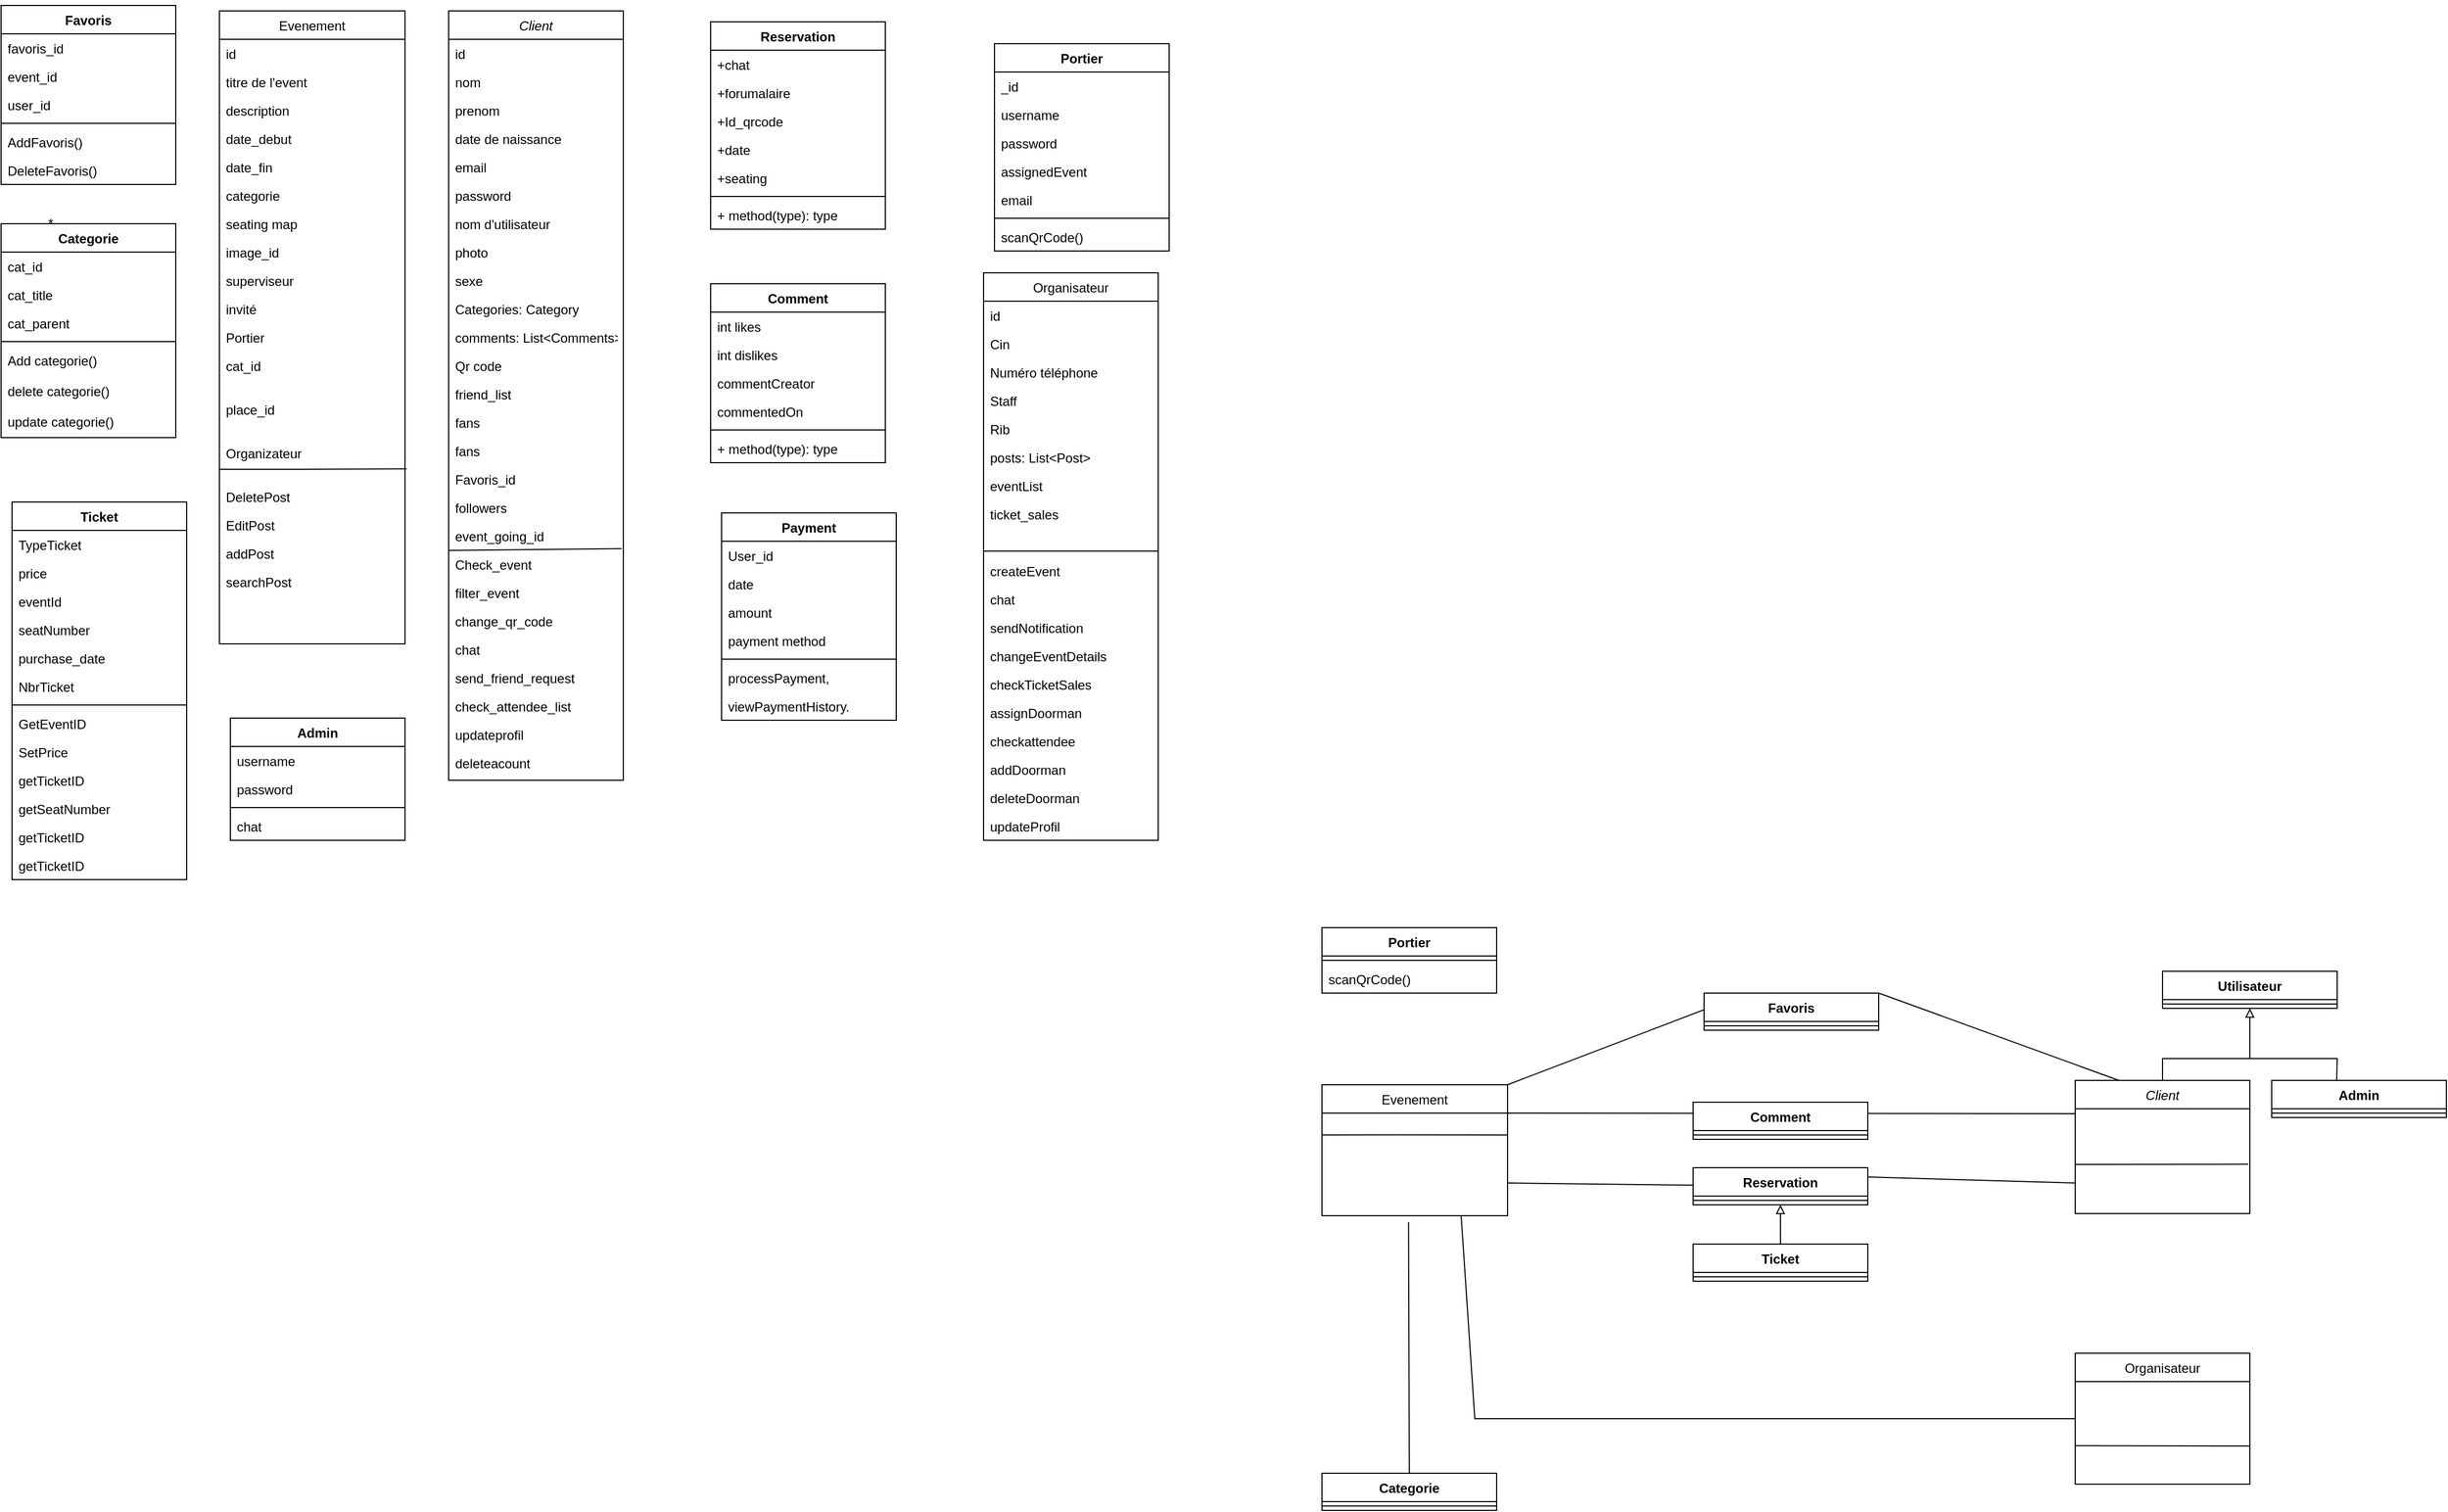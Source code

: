 <mxfile version="20.8.16" type="github">
  <diagram id="C5RBs43oDa-KdzZeNtuy" name="Page-1">
    <mxGraphModel dx="1318" dy="80" grid="1" gridSize="10" guides="1" tooltips="1" connect="1" arrows="1" fold="1" page="1" pageScale="1" pageWidth="1169" pageHeight="827" math="0" shadow="0">
      <root>
        <mxCell id="WIyWlLk6GJQsqaUBKTNV-0" />
        <mxCell id="WIyWlLk6GJQsqaUBKTNV-1" parent="WIyWlLk6GJQsqaUBKTNV-0" />
        <mxCell id="lZmtQ1H5wP_6aCsop2Vp-0" value="*" style="text;html=1;align=center;verticalAlign=middle;resizable=0;points=[];autosize=1;strokeColor=none;fillColor=none;" vertex="1" parent="WIyWlLk6GJQsqaUBKTNV-1">
          <mxGeometry x="-1130" y="10" width="30" height="30" as="geometry" />
        </mxCell>
        <mxCell id="lZmtQ1H5wP_6aCsop2Vp-1" value="Favoris" style="swimlane;fontStyle=1;align=center;verticalAlign=top;childLayout=stackLayout;horizontal=1;startSize=26;horizontalStack=0;resizeParent=1;resizeParentMax=0;resizeLast=0;collapsible=1;marginBottom=0;" vertex="1" parent="WIyWlLk6GJQsqaUBKTNV-1">
          <mxGeometry x="-1140" y="15" width="160" height="164" as="geometry" />
        </mxCell>
        <mxCell id="lZmtQ1H5wP_6aCsop2Vp-2" value="favoris_id" style="text;strokeColor=none;fillColor=none;align=left;verticalAlign=top;spacingLeft=4;spacingRight=4;overflow=hidden;rotatable=0;points=[[0,0.5],[1,0.5]];portConstraint=eastwest;" vertex="1" parent="lZmtQ1H5wP_6aCsop2Vp-1">
          <mxGeometry y="26" width="160" height="26" as="geometry" />
        </mxCell>
        <mxCell id="lZmtQ1H5wP_6aCsop2Vp-3" value="event_id" style="text;strokeColor=none;fillColor=none;align=left;verticalAlign=top;spacingLeft=4;spacingRight=4;overflow=hidden;rotatable=0;points=[[0,0.5],[1,0.5]];portConstraint=eastwest;" vertex="1" parent="lZmtQ1H5wP_6aCsop2Vp-1">
          <mxGeometry y="52" width="160" height="26" as="geometry" />
        </mxCell>
        <mxCell id="lZmtQ1H5wP_6aCsop2Vp-4" value="user_id" style="text;strokeColor=none;fillColor=none;align=left;verticalAlign=top;spacingLeft=4;spacingRight=4;overflow=hidden;rotatable=0;points=[[0,0.5],[1,0.5]];portConstraint=eastwest;" vertex="1" parent="lZmtQ1H5wP_6aCsop2Vp-1">
          <mxGeometry y="78" width="160" height="26" as="geometry" />
        </mxCell>
        <mxCell id="lZmtQ1H5wP_6aCsop2Vp-5" value="" style="line;strokeWidth=1;fillColor=none;align=left;verticalAlign=middle;spacingTop=-1;spacingLeft=3;spacingRight=3;rotatable=0;labelPosition=right;points=[];portConstraint=eastwest;strokeColor=inherit;" vertex="1" parent="lZmtQ1H5wP_6aCsop2Vp-1">
          <mxGeometry y="104" width="160" height="8" as="geometry" />
        </mxCell>
        <mxCell id="lZmtQ1H5wP_6aCsop2Vp-6" value="AddFavoris()" style="text;strokeColor=none;fillColor=none;align=left;verticalAlign=top;spacingLeft=4;spacingRight=4;overflow=hidden;rotatable=0;points=[[0,0.5],[1,0.5]];portConstraint=eastwest;" vertex="1" parent="lZmtQ1H5wP_6aCsop2Vp-1">
          <mxGeometry y="112" width="160" height="26" as="geometry" />
        </mxCell>
        <mxCell id="lZmtQ1H5wP_6aCsop2Vp-7" value="DeleteFavoris()" style="text;strokeColor=none;fillColor=none;align=left;verticalAlign=top;spacingLeft=4;spacingRight=4;overflow=hidden;rotatable=0;points=[[0,0.5],[1,0.5]];portConstraint=eastwest;" vertex="1" parent="lZmtQ1H5wP_6aCsop2Vp-1">
          <mxGeometry y="138" width="160" height="26" as="geometry" />
        </mxCell>
        <mxCell id="lZmtQ1H5wP_6aCsop2Vp-8" value="*" style="text;html=1;align=center;verticalAlign=middle;resizable=0;points=[];autosize=1;strokeColor=none;fillColor=none;" vertex="1" parent="WIyWlLk6GJQsqaUBKTNV-1">
          <mxGeometry x="-1110" y="200" width="30" height="30" as="geometry" />
        </mxCell>
        <mxCell id="lZmtQ1H5wP_6aCsop2Vp-9" value="Categorie" style="swimlane;fontStyle=1;align=center;verticalAlign=top;childLayout=stackLayout;horizontal=1;startSize=26;horizontalStack=0;resizeParent=1;resizeParentMax=0;resizeLast=0;collapsible=1;marginBottom=0;" vertex="1" parent="WIyWlLk6GJQsqaUBKTNV-1">
          <mxGeometry x="-1140" y="215" width="160" height="196" as="geometry" />
        </mxCell>
        <mxCell id="lZmtQ1H5wP_6aCsop2Vp-10" value="cat_id" style="text;strokeColor=none;fillColor=none;align=left;verticalAlign=top;spacingLeft=4;spacingRight=4;overflow=hidden;rotatable=0;points=[[0,0.5],[1,0.5]];portConstraint=eastwest;" vertex="1" parent="lZmtQ1H5wP_6aCsop2Vp-9">
          <mxGeometry y="26" width="160" height="26" as="geometry" />
        </mxCell>
        <mxCell id="lZmtQ1H5wP_6aCsop2Vp-11" value="cat_title" style="text;strokeColor=none;fillColor=none;align=left;verticalAlign=top;spacingLeft=4;spacingRight=4;overflow=hidden;rotatable=0;points=[[0,0.5],[1,0.5]];portConstraint=eastwest;" vertex="1" parent="lZmtQ1H5wP_6aCsop2Vp-9">
          <mxGeometry y="52" width="160" height="26" as="geometry" />
        </mxCell>
        <mxCell id="lZmtQ1H5wP_6aCsop2Vp-12" value="cat_parent&#xa;" style="text;strokeColor=none;fillColor=none;align=left;verticalAlign=top;spacingLeft=4;spacingRight=4;overflow=hidden;rotatable=0;points=[[0,0.5],[1,0.5]];portConstraint=eastwest;" vertex="1" parent="lZmtQ1H5wP_6aCsop2Vp-9">
          <mxGeometry y="78" width="160" height="26" as="geometry" />
        </mxCell>
        <mxCell id="lZmtQ1H5wP_6aCsop2Vp-13" value="" style="line;strokeWidth=1;fillColor=none;align=left;verticalAlign=middle;spacingTop=-1;spacingLeft=3;spacingRight=3;rotatable=0;labelPosition=right;points=[];portConstraint=eastwest;strokeColor=inherit;" vertex="1" parent="lZmtQ1H5wP_6aCsop2Vp-9">
          <mxGeometry y="104" width="160" height="8" as="geometry" />
        </mxCell>
        <mxCell id="lZmtQ1H5wP_6aCsop2Vp-14" value="Add categorie()" style="text;strokeColor=none;fillColor=none;align=left;verticalAlign=top;spacingLeft=4;spacingRight=4;overflow=hidden;rotatable=0;points=[[0,0.5],[1,0.5]];portConstraint=eastwest;" vertex="1" parent="lZmtQ1H5wP_6aCsop2Vp-9">
          <mxGeometry y="112" width="160" height="28" as="geometry" />
        </mxCell>
        <mxCell id="lZmtQ1H5wP_6aCsop2Vp-15" value="delete categorie()" style="text;strokeColor=none;fillColor=none;align=left;verticalAlign=top;spacingLeft=4;spacingRight=4;overflow=hidden;rotatable=0;points=[[0,0.5],[1,0.5]];portConstraint=eastwest;" vertex="1" parent="lZmtQ1H5wP_6aCsop2Vp-9">
          <mxGeometry y="140" width="160" height="28" as="geometry" />
        </mxCell>
        <mxCell id="lZmtQ1H5wP_6aCsop2Vp-16" value="update categorie()" style="text;strokeColor=none;fillColor=none;align=left;verticalAlign=top;spacingLeft=4;spacingRight=4;overflow=hidden;rotatable=0;points=[[0,0.5],[1,0.5]];portConstraint=eastwest;" vertex="1" parent="lZmtQ1H5wP_6aCsop2Vp-9">
          <mxGeometry y="168" width="160" height="28" as="geometry" />
        </mxCell>
        <mxCell id="lZmtQ1H5wP_6aCsop2Vp-17" value="Evenement" style="swimlane;fontStyle=0;align=center;verticalAlign=top;childLayout=stackLayout;horizontal=1;startSize=26;horizontalStack=0;resizeParent=1;resizeLast=0;collapsible=1;marginBottom=0;rounded=0;shadow=0;strokeWidth=1;" vertex="1" parent="WIyWlLk6GJQsqaUBKTNV-1">
          <mxGeometry x="-940" y="20" width="170" height="580" as="geometry">
            <mxRectangle x="550" y="140" width="160" height="26" as="alternateBounds" />
          </mxGeometry>
        </mxCell>
        <mxCell id="lZmtQ1H5wP_6aCsop2Vp-18" value="id" style="text;align=left;verticalAlign=top;spacingLeft=4;spacingRight=4;overflow=hidden;rotatable=0;points=[[0,0.5],[1,0.5]];portConstraint=eastwest;" vertex="1" parent="lZmtQ1H5wP_6aCsop2Vp-17">
          <mxGeometry y="26" width="170" height="26" as="geometry" />
        </mxCell>
        <mxCell id="lZmtQ1H5wP_6aCsop2Vp-19" value="titre de l&#39;event" style="text;align=left;verticalAlign=top;spacingLeft=4;spacingRight=4;overflow=hidden;rotatable=0;points=[[0,0.5],[1,0.5]];portConstraint=eastwest;rounded=0;shadow=0;html=0;" vertex="1" parent="lZmtQ1H5wP_6aCsop2Vp-17">
          <mxGeometry y="52" width="170" height="26" as="geometry" />
        </mxCell>
        <mxCell id="lZmtQ1H5wP_6aCsop2Vp-20" value="description" style="text;align=left;verticalAlign=top;spacingLeft=4;spacingRight=4;overflow=hidden;rotatable=0;points=[[0,0.5],[1,0.5]];portConstraint=eastwest;rounded=0;shadow=0;html=0;" vertex="1" parent="lZmtQ1H5wP_6aCsop2Vp-17">
          <mxGeometry y="78" width="170" height="26" as="geometry" />
        </mxCell>
        <mxCell id="lZmtQ1H5wP_6aCsop2Vp-21" value="date_debut" style="text;align=left;verticalAlign=top;spacingLeft=4;spacingRight=4;overflow=hidden;rotatable=0;points=[[0,0.5],[1,0.5]];portConstraint=eastwest;rounded=0;shadow=0;html=0;" vertex="1" parent="lZmtQ1H5wP_6aCsop2Vp-17">
          <mxGeometry y="104" width="170" height="26" as="geometry" />
        </mxCell>
        <mxCell id="lZmtQ1H5wP_6aCsop2Vp-22" value="date_fin" style="text;align=left;verticalAlign=top;spacingLeft=4;spacingRight=4;overflow=hidden;rotatable=0;points=[[0,0.5],[1,0.5]];portConstraint=eastwest;rounded=0;shadow=0;html=0;" vertex="1" parent="lZmtQ1H5wP_6aCsop2Vp-17">
          <mxGeometry y="130" width="170" height="26" as="geometry" />
        </mxCell>
        <mxCell id="lZmtQ1H5wP_6aCsop2Vp-23" value="categorie" style="text;align=left;verticalAlign=top;spacingLeft=4;spacingRight=4;overflow=hidden;rotatable=0;points=[[0,0.5],[1,0.5]];portConstraint=eastwest;" vertex="1" parent="lZmtQ1H5wP_6aCsop2Vp-17">
          <mxGeometry y="156" width="170" height="26" as="geometry" />
        </mxCell>
        <mxCell id="lZmtQ1H5wP_6aCsop2Vp-24" value="seating map" style="text;align=left;verticalAlign=top;spacingLeft=4;spacingRight=4;overflow=hidden;rotatable=0;points=[[0,0.5],[1,0.5]];portConstraint=eastwest;" vertex="1" parent="lZmtQ1H5wP_6aCsop2Vp-17">
          <mxGeometry y="182" width="170" height="26" as="geometry" />
        </mxCell>
        <mxCell id="lZmtQ1H5wP_6aCsop2Vp-25" value="image_id&#xa;" style="text;align=left;verticalAlign=top;spacingLeft=4;spacingRight=4;overflow=hidden;rotatable=0;points=[[0,0.5],[1,0.5]];portConstraint=eastwest;" vertex="1" parent="lZmtQ1H5wP_6aCsop2Vp-17">
          <mxGeometry y="208" width="170" height="26" as="geometry" />
        </mxCell>
        <mxCell id="lZmtQ1H5wP_6aCsop2Vp-26" value="superviseur" style="text;align=left;verticalAlign=top;spacingLeft=4;spacingRight=4;overflow=hidden;rotatable=0;points=[[0,0.5],[1,0.5]];portConstraint=eastwest;" vertex="1" parent="lZmtQ1H5wP_6aCsop2Vp-17">
          <mxGeometry y="234" width="170" height="26" as="geometry" />
        </mxCell>
        <mxCell id="lZmtQ1H5wP_6aCsop2Vp-27" value="invité" style="text;align=left;verticalAlign=top;spacingLeft=4;spacingRight=4;overflow=hidden;rotatable=0;points=[[0,0.5],[1,0.5]];portConstraint=eastwest;" vertex="1" parent="lZmtQ1H5wP_6aCsop2Vp-17">
          <mxGeometry y="260" width="170" height="26" as="geometry" />
        </mxCell>
        <mxCell id="lZmtQ1H5wP_6aCsop2Vp-28" value="Portier" style="text;align=left;verticalAlign=top;spacingLeft=4;spacingRight=4;overflow=hidden;rotatable=0;points=[[0,0.5],[1,0.5]];portConstraint=eastwest;" vertex="1" parent="lZmtQ1H5wP_6aCsop2Vp-17">
          <mxGeometry y="286" width="170" height="26" as="geometry" />
        </mxCell>
        <mxCell id="lZmtQ1H5wP_6aCsop2Vp-29" value="cat_id" style="text;align=left;verticalAlign=top;spacingLeft=4;spacingRight=4;overflow=hidden;rotatable=0;points=[[0,0.5],[1,0.5]];portConstraint=eastwest;" vertex="1" parent="lZmtQ1H5wP_6aCsop2Vp-17">
          <mxGeometry y="312" width="170" height="40" as="geometry" />
        </mxCell>
        <mxCell id="lZmtQ1H5wP_6aCsop2Vp-30" value="place_id" style="text;align=left;verticalAlign=top;spacingLeft=4;spacingRight=4;overflow=hidden;rotatable=0;points=[[0,0.5],[1,0.5]];portConstraint=eastwest;" vertex="1" parent="lZmtQ1H5wP_6aCsop2Vp-17">
          <mxGeometry y="352" width="170" height="40" as="geometry" />
        </mxCell>
        <mxCell id="lZmtQ1H5wP_6aCsop2Vp-31" value="Organizateur" style="text;align=left;verticalAlign=top;spacingLeft=4;spacingRight=4;overflow=hidden;rotatable=0;points=[[0,0.5],[1,0.5]];portConstraint=eastwest;" vertex="1" parent="lZmtQ1H5wP_6aCsop2Vp-17">
          <mxGeometry y="392" width="170" height="40" as="geometry" />
        </mxCell>
        <mxCell id="lZmtQ1H5wP_6aCsop2Vp-32" value="" style="endArrow=none;html=1;rounded=0;entryX=1.009;entryY=0.692;entryDx=0;entryDy=0;entryPerimeter=0;" edge="1" parent="lZmtQ1H5wP_6aCsop2Vp-17" target="lZmtQ1H5wP_6aCsop2Vp-31">
          <mxGeometry width="50" height="50" relative="1" as="geometry">
            <mxPoint y="420" as="sourcePoint" />
            <mxPoint x="160" y="420" as="targetPoint" />
            <Array as="points">
              <mxPoint x="75" y="420" />
            </Array>
          </mxGeometry>
        </mxCell>
        <mxCell id="lZmtQ1H5wP_6aCsop2Vp-33" value="DeletePost" style="text;strokeColor=none;fillColor=none;align=left;verticalAlign=top;spacingLeft=4;spacingRight=4;overflow=hidden;rotatable=0;points=[[0,0.5],[1,0.5]];portConstraint=eastwest;" vertex="1" parent="lZmtQ1H5wP_6aCsop2Vp-17">
          <mxGeometry y="432" width="170" height="26" as="geometry" />
        </mxCell>
        <mxCell id="lZmtQ1H5wP_6aCsop2Vp-34" value="EditPost" style="text;strokeColor=none;fillColor=none;align=left;verticalAlign=top;spacingLeft=4;spacingRight=4;overflow=hidden;rotatable=0;points=[[0,0.5],[1,0.5]];portConstraint=eastwest;" vertex="1" parent="lZmtQ1H5wP_6aCsop2Vp-17">
          <mxGeometry y="458" width="170" height="26" as="geometry" />
        </mxCell>
        <mxCell id="lZmtQ1H5wP_6aCsop2Vp-35" value="addPost" style="text;strokeColor=none;fillColor=none;align=left;verticalAlign=top;spacingLeft=4;spacingRight=4;overflow=hidden;rotatable=0;points=[[0,0.5],[1,0.5]];portConstraint=eastwest;" vertex="1" parent="lZmtQ1H5wP_6aCsop2Vp-17">
          <mxGeometry y="484" width="170" height="26" as="geometry" />
        </mxCell>
        <mxCell id="lZmtQ1H5wP_6aCsop2Vp-36" value="searchPost" style="text;strokeColor=none;fillColor=none;align=left;verticalAlign=top;spacingLeft=4;spacingRight=4;overflow=hidden;rotatable=0;points=[[0,0.5],[1,0.5]];portConstraint=eastwest;" vertex="1" parent="lZmtQ1H5wP_6aCsop2Vp-17">
          <mxGeometry y="510" width="170" height="26" as="geometry" />
        </mxCell>
        <mxCell id="lZmtQ1H5wP_6aCsop2Vp-57" value="Ticket" style="swimlane;fontStyle=1;align=center;verticalAlign=top;childLayout=stackLayout;horizontal=1;startSize=26;horizontalStack=0;resizeParent=1;resizeParentMax=0;resizeLast=0;collapsible=1;marginBottom=0;" vertex="1" parent="WIyWlLk6GJQsqaUBKTNV-1">
          <mxGeometry x="-1130" y="470" width="160" height="346" as="geometry" />
        </mxCell>
        <mxCell id="lZmtQ1H5wP_6aCsop2Vp-58" value="TypeTicket&#xa;" style="text;strokeColor=none;fillColor=none;align=left;verticalAlign=top;spacingLeft=4;spacingRight=4;overflow=hidden;rotatable=0;points=[[0,0.5],[1,0.5]];portConstraint=eastwest;" vertex="1" parent="lZmtQ1H5wP_6aCsop2Vp-57">
          <mxGeometry y="26" width="160" height="26" as="geometry" />
        </mxCell>
        <mxCell id="lZmtQ1H5wP_6aCsop2Vp-59" value="price" style="text;strokeColor=none;fillColor=none;align=left;verticalAlign=top;spacingLeft=4;spacingRight=4;overflow=hidden;rotatable=0;points=[[0,0.5],[1,0.5]];portConstraint=eastwest;" vertex="1" parent="lZmtQ1H5wP_6aCsop2Vp-57">
          <mxGeometry y="52" width="160" height="26" as="geometry" />
        </mxCell>
        <mxCell id="lZmtQ1H5wP_6aCsop2Vp-60" value="eventId" style="text;strokeColor=none;fillColor=none;align=left;verticalAlign=top;spacingLeft=4;spacingRight=4;overflow=hidden;rotatable=0;points=[[0,0.5],[1,0.5]];portConstraint=eastwest;" vertex="1" parent="lZmtQ1H5wP_6aCsop2Vp-57">
          <mxGeometry y="78" width="160" height="26" as="geometry" />
        </mxCell>
        <mxCell id="lZmtQ1H5wP_6aCsop2Vp-61" value="seatNumber" style="text;strokeColor=none;fillColor=none;align=left;verticalAlign=top;spacingLeft=4;spacingRight=4;overflow=hidden;rotatable=0;points=[[0,0.5],[1,0.5]];portConstraint=eastwest;" vertex="1" parent="lZmtQ1H5wP_6aCsop2Vp-57">
          <mxGeometry y="104" width="160" height="26" as="geometry" />
        </mxCell>
        <mxCell id="lZmtQ1H5wP_6aCsop2Vp-62" value="purchase_date" style="text;strokeColor=none;fillColor=none;align=left;verticalAlign=top;spacingLeft=4;spacingRight=4;overflow=hidden;rotatable=0;points=[[0,0.5],[1,0.5]];portConstraint=eastwest;" vertex="1" parent="lZmtQ1H5wP_6aCsop2Vp-57">
          <mxGeometry y="130" width="160" height="26" as="geometry" />
        </mxCell>
        <mxCell id="lZmtQ1H5wP_6aCsop2Vp-63" value="NbrTicket" style="text;strokeColor=none;fillColor=none;align=left;verticalAlign=top;spacingLeft=4;spacingRight=4;overflow=hidden;rotatable=0;points=[[0,0.5],[1,0.5]];portConstraint=eastwest;" vertex="1" parent="lZmtQ1H5wP_6aCsop2Vp-57">
          <mxGeometry y="156" width="160" height="26" as="geometry" />
        </mxCell>
        <mxCell id="lZmtQ1H5wP_6aCsop2Vp-64" value="" style="line;strokeWidth=1;fillColor=none;align=left;verticalAlign=middle;spacingTop=-1;spacingLeft=3;spacingRight=3;rotatable=0;labelPosition=right;points=[];portConstraint=eastwest;strokeColor=inherit;" vertex="1" parent="lZmtQ1H5wP_6aCsop2Vp-57">
          <mxGeometry y="182" width="160" height="8" as="geometry" />
        </mxCell>
        <mxCell id="lZmtQ1H5wP_6aCsop2Vp-65" value="GetEventID" style="text;strokeColor=none;fillColor=none;align=left;verticalAlign=top;spacingLeft=4;spacingRight=4;overflow=hidden;rotatable=0;points=[[0,0.5],[1,0.5]];portConstraint=eastwest;" vertex="1" parent="lZmtQ1H5wP_6aCsop2Vp-57">
          <mxGeometry y="190" width="160" height="26" as="geometry" />
        </mxCell>
        <mxCell id="lZmtQ1H5wP_6aCsop2Vp-66" value="SetPrice" style="text;strokeColor=none;fillColor=none;align=left;verticalAlign=top;spacingLeft=4;spacingRight=4;overflow=hidden;rotatable=0;points=[[0,0.5],[1,0.5]];portConstraint=eastwest;" vertex="1" parent="lZmtQ1H5wP_6aCsop2Vp-57">
          <mxGeometry y="216" width="160" height="26" as="geometry" />
        </mxCell>
        <mxCell id="lZmtQ1H5wP_6aCsop2Vp-67" value="getTicketID" style="text;strokeColor=none;fillColor=none;align=left;verticalAlign=top;spacingLeft=4;spacingRight=4;overflow=hidden;rotatable=0;points=[[0,0.5],[1,0.5]];portConstraint=eastwest;" vertex="1" parent="lZmtQ1H5wP_6aCsop2Vp-57">
          <mxGeometry y="242" width="160" height="26" as="geometry" />
        </mxCell>
        <mxCell id="lZmtQ1H5wP_6aCsop2Vp-68" value="getSeatNumber" style="text;strokeColor=none;fillColor=none;align=left;verticalAlign=top;spacingLeft=4;spacingRight=4;overflow=hidden;rotatable=0;points=[[0,0.5],[1,0.5]];portConstraint=eastwest;" vertex="1" parent="lZmtQ1H5wP_6aCsop2Vp-57">
          <mxGeometry y="268" width="160" height="26" as="geometry" />
        </mxCell>
        <mxCell id="lZmtQ1H5wP_6aCsop2Vp-69" value="getTicketID" style="text;strokeColor=none;fillColor=none;align=left;verticalAlign=top;spacingLeft=4;spacingRight=4;overflow=hidden;rotatable=0;points=[[0,0.5],[1,0.5]];portConstraint=eastwest;" vertex="1" parent="lZmtQ1H5wP_6aCsop2Vp-57">
          <mxGeometry y="294" width="160" height="26" as="geometry" />
        </mxCell>
        <mxCell id="lZmtQ1H5wP_6aCsop2Vp-70" value="getTicketID" style="text;strokeColor=none;fillColor=none;align=left;verticalAlign=top;spacingLeft=4;spacingRight=4;overflow=hidden;rotatable=0;points=[[0,0.5],[1,0.5]];portConstraint=eastwest;" vertex="1" parent="lZmtQ1H5wP_6aCsop2Vp-57">
          <mxGeometry y="320" width="160" height="26" as="geometry" />
        </mxCell>
        <mxCell id="lZmtQ1H5wP_6aCsop2Vp-71" value="Client" style="swimlane;fontStyle=2;align=center;verticalAlign=top;childLayout=stackLayout;horizontal=1;startSize=26;horizontalStack=0;resizeParent=1;resizeLast=0;collapsible=1;marginBottom=0;rounded=0;shadow=0;strokeWidth=1;" vertex="1" parent="WIyWlLk6GJQsqaUBKTNV-1">
          <mxGeometry x="-730" y="20" width="160" height="705" as="geometry">
            <mxRectangle x="230" y="140" width="160" height="26" as="alternateBounds" />
          </mxGeometry>
        </mxCell>
        <mxCell id="lZmtQ1H5wP_6aCsop2Vp-72" value="id" style="text;align=left;verticalAlign=top;spacingLeft=4;spacingRight=4;overflow=hidden;rotatable=0;points=[[0,0.5],[1,0.5]];portConstraint=eastwest;" vertex="1" parent="lZmtQ1H5wP_6aCsop2Vp-71">
          <mxGeometry y="26" width="160" height="26" as="geometry" />
        </mxCell>
        <mxCell id="lZmtQ1H5wP_6aCsop2Vp-73" value="nom" style="text;align=left;verticalAlign=top;spacingLeft=4;spacingRight=4;overflow=hidden;rotatable=0;points=[[0,0.5],[1,0.5]];portConstraint=eastwest;rounded=0;shadow=0;html=0;" vertex="1" parent="lZmtQ1H5wP_6aCsop2Vp-71">
          <mxGeometry y="52" width="160" height="26" as="geometry" />
        </mxCell>
        <mxCell id="lZmtQ1H5wP_6aCsop2Vp-74" value="prenom" style="text;align=left;verticalAlign=top;spacingLeft=4;spacingRight=4;overflow=hidden;rotatable=0;points=[[0,0.5],[1,0.5]];portConstraint=eastwest;rounded=0;shadow=0;html=0;" vertex="1" parent="lZmtQ1H5wP_6aCsop2Vp-71">
          <mxGeometry y="78" width="160" height="26" as="geometry" />
        </mxCell>
        <mxCell id="lZmtQ1H5wP_6aCsop2Vp-75" value="date de naissance" style="text;align=left;verticalAlign=top;spacingLeft=4;spacingRight=4;overflow=hidden;rotatable=0;points=[[0,0.5],[1,0.5]];portConstraint=eastwest;" vertex="1" parent="lZmtQ1H5wP_6aCsop2Vp-71">
          <mxGeometry y="104" width="160" height="26" as="geometry" />
        </mxCell>
        <mxCell id="lZmtQ1H5wP_6aCsop2Vp-76" value="email" style="text;align=left;verticalAlign=top;spacingLeft=4;spacingRight=4;overflow=hidden;rotatable=0;points=[[0,0.5],[1,0.5]];portConstraint=eastwest;" vertex="1" parent="lZmtQ1H5wP_6aCsop2Vp-71">
          <mxGeometry y="130" width="160" height="26" as="geometry" />
        </mxCell>
        <mxCell id="lZmtQ1H5wP_6aCsop2Vp-77" value="" style="endArrow=none;html=1;rounded=0;exitX=0.001;exitY=0.014;exitDx=0;exitDy=0;exitPerimeter=0;entryX=0.991;entryY=-0.046;entryDx=0;entryDy=0;entryPerimeter=0;" edge="1" parent="lZmtQ1H5wP_6aCsop2Vp-71" source="lZmtQ1H5wP_6aCsop2Vp-91" target="lZmtQ1H5wP_6aCsop2Vp-91">
          <mxGeometry width="50" height="50" relative="1" as="geometry">
            <mxPoint y="390" as="sourcePoint" />
            <mxPoint x="160" y="450" as="targetPoint" />
            <Array as="points" />
          </mxGeometry>
        </mxCell>
        <mxCell id="lZmtQ1H5wP_6aCsop2Vp-78" value="password" style="text;align=left;verticalAlign=top;spacingLeft=4;spacingRight=4;overflow=hidden;rotatable=0;points=[[0,0.5],[1,0.5]];portConstraint=eastwest;" vertex="1" parent="lZmtQ1H5wP_6aCsop2Vp-71">
          <mxGeometry y="156" width="160" height="26" as="geometry" />
        </mxCell>
        <mxCell id="lZmtQ1H5wP_6aCsop2Vp-79" value="nom d&#39;utilisateur" style="text;align=left;verticalAlign=top;spacingLeft=4;spacingRight=4;overflow=hidden;rotatable=0;points=[[0,0.5],[1,0.5]];portConstraint=eastwest;" vertex="1" parent="lZmtQ1H5wP_6aCsop2Vp-71">
          <mxGeometry y="182" width="160" height="26" as="geometry" />
        </mxCell>
        <mxCell id="lZmtQ1H5wP_6aCsop2Vp-80" value="photo" style="text;align=left;verticalAlign=top;spacingLeft=4;spacingRight=4;overflow=hidden;rotatable=0;points=[[0,0.5],[1,0.5]];portConstraint=eastwest;" vertex="1" parent="lZmtQ1H5wP_6aCsop2Vp-71">
          <mxGeometry y="208" width="160" height="26" as="geometry" />
        </mxCell>
        <mxCell id="lZmtQ1H5wP_6aCsop2Vp-81" value="sexe" style="text;align=left;verticalAlign=top;spacingLeft=4;spacingRight=4;overflow=hidden;rotatable=0;points=[[0,0.5],[1,0.5]];portConstraint=eastwest;" vertex="1" parent="lZmtQ1H5wP_6aCsop2Vp-71">
          <mxGeometry y="234" width="160" height="26" as="geometry" />
        </mxCell>
        <mxCell id="lZmtQ1H5wP_6aCsop2Vp-82" value="Categories: Category" style="text;align=left;verticalAlign=top;spacingLeft=4;spacingRight=4;overflow=hidden;rotatable=0;points=[[0,0.5],[1,0.5]];portConstraint=eastwest;" vertex="1" parent="lZmtQ1H5wP_6aCsop2Vp-71">
          <mxGeometry y="260" width="160" height="26" as="geometry" />
        </mxCell>
        <mxCell id="lZmtQ1H5wP_6aCsop2Vp-83" value="comments: List&lt;Comments&gt;" style="text;align=left;verticalAlign=top;spacingLeft=4;spacingRight=4;overflow=hidden;rotatable=0;points=[[0,0.5],[1,0.5]];portConstraint=eastwest;" vertex="1" parent="lZmtQ1H5wP_6aCsop2Vp-71">
          <mxGeometry y="286" width="160" height="26" as="geometry" />
        </mxCell>
        <mxCell id="lZmtQ1H5wP_6aCsop2Vp-84" value="Qr code" style="text;align=left;verticalAlign=top;spacingLeft=4;spacingRight=4;overflow=hidden;rotatable=0;points=[[0,0.5],[1,0.5]];portConstraint=eastwest;" vertex="1" parent="lZmtQ1H5wP_6aCsop2Vp-71">
          <mxGeometry y="312" width="160" height="26" as="geometry" />
        </mxCell>
        <mxCell id="lZmtQ1H5wP_6aCsop2Vp-85" value="friend_list" style="text;align=left;verticalAlign=top;spacingLeft=4;spacingRight=4;overflow=hidden;rotatable=0;points=[[0,0.5],[1,0.5]];portConstraint=eastwest;" vertex="1" parent="lZmtQ1H5wP_6aCsop2Vp-71">
          <mxGeometry y="338" width="160" height="26" as="geometry" />
        </mxCell>
        <mxCell id="lZmtQ1H5wP_6aCsop2Vp-86" value="fans" style="text;align=left;verticalAlign=top;spacingLeft=4;spacingRight=4;overflow=hidden;rotatable=0;points=[[0,0.5],[1,0.5]];portConstraint=eastwest;" vertex="1" parent="lZmtQ1H5wP_6aCsop2Vp-71">
          <mxGeometry y="364" width="160" height="26" as="geometry" />
        </mxCell>
        <mxCell id="lZmtQ1H5wP_6aCsop2Vp-87" value="fans" style="text;align=left;verticalAlign=top;spacingLeft=4;spacingRight=4;overflow=hidden;rotatable=0;points=[[0,0.5],[1,0.5]];portConstraint=eastwest;" vertex="1" parent="lZmtQ1H5wP_6aCsop2Vp-71">
          <mxGeometry y="390" width="160" height="26" as="geometry" />
        </mxCell>
        <mxCell id="lZmtQ1H5wP_6aCsop2Vp-88" value="Favoris_id" style="text;align=left;verticalAlign=top;spacingLeft=4;spacingRight=4;overflow=hidden;rotatable=0;points=[[0,0.5],[1,0.5]];portConstraint=eastwest;" vertex="1" parent="lZmtQ1H5wP_6aCsop2Vp-71">
          <mxGeometry y="416" width="160" height="26" as="geometry" />
        </mxCell>
        <mxCell id="lZmtQ1H5wP_6aCsop2Vp-89" value="followers" style="text;align=left;verticalAlign=top;spacingLeft=4;spacingRight=4;overflow=hidden;rotatable=0;points=[[0,0.5],[1,0.5]];portConstraint=eastwest;" vertex="1" parent="lZmtQ1H5wP_6aCsop2Vp-71">
          <mxGeometry y="442" width="160" height="26" as="geometry" />
        </mxCell>
        <mxCell id="lZmtQ1H5wP_6aCsop2Vp-90" value="event_going_id" style="text;align=left;verticalAlign=top;spacingLeft=4;spacingRight=4;overflow=hidden;rotatable=0;points=[[0,0.5],[1,0.5]];portConstraint=eastwest;" vertex="1" parent="lZmtQ1H5wP_6aCsop2Vp-71">
          <mxGeometry y="468" width="160" height="26" as="geometry" />
        </mxCell>
        <mxCell id="lZmtQ1H5wP_6aCsop2Vp-91" value="Check_event" style="text;align=left;verticalAlign=top;spacingLeft=4;spacingRight=4;overflow=hidden;rotatable=0;points=[[0,0.5],[1,0.5]];portConstraint=eastwest;" vertex="1" parent="lZmtQ1H5wP_6aCsop2Vp-71">
          <mxGeometry y="494" width="160" height="26" as="geometry" />
        </mxCell>
        <mxCell id="lZmtQ1H5wP_6aCsop2Vp-92" value="filter_event" style="text;align=left;verticalAlign=top;spacingLeft=4;spacingRight=4;overflow=hidden;rotatable=0;points=[[0,0.5],[1,0.5]];portConstraint=eastwest;" vertex="1" parent="lZmtQ1H5wP_6aCsop2Vp-71">
          <mxGeometry y="520" width="160" height="26" as="geometry" />
        </mxCell>
        <mxCell id="lZmtQ1H5wP_6aCsop2Vp-93" value="change_qr_code" style="text;align=left;verticalAlign=top;spacingLeft=4;spacingRight=4;overflow=hidden;rotatable=0;points=[[0,0.5],[1,0.5]];portConstraint=eastwest;" vertex="1" parent="lZmtQ1H5wP_6aCsop2Vp-71">
          <mxGeometry y="546" width="160" height="26" as="geometry" />
        </mxCell>
        <mxCell id="lZmtQ1H5wP_6aCsop2Vp-94" value="chat" style="text;align=left;verticalAlign=top;spacingLeft=4;spacingRight=4;overflow=hidden;rotatable=0;points=[[0,0.5],[1,0.5]];portConstraint=eastwest;" vertex="1" parent="lZmtQ1H5wP_6aCsop2Vp-71">
          <mxGeometry y="572" width="160" height="26" as="geometry" />
        </mxCell>
        <mxCell id="lZmtQ1H5wP_6aCsop2Vp-95" value="send_friend_request" style="text;align=left;verticalAlign=top;spacingLeft=4;spacingRight=4;overflow=hidden;rotatable=0;points=[[0,0.5],[1,0.5]];portConstraint=eastwest;" vertex="1" parent="lZmtQ1H5wP_6aCsop2Vp-71">
          <mxGeometry y="598" width="160" height="26" as="geometry" />
        </mxCell>
        <mxCell id="lZmtQ1H5wP_6aCsop2Vp-96" value="check_attendee_list" style="text;align=left;verticalAlign=top;spacingLeft=4;spacingRight=4;overflow=hidden;rotatable=0;points=[[0,0.5],[1,0.5]];portConstraint=eastwest;" vertex="1" parent="lZmtQ1H5wP_6aCsop2Vp-71">
          <mxGeometry y="624" width="160" height="26" as="geometry" />
        </mxCell>
        <mxCell id="lZmtQ1H5wP_6aCsop2Vp-97" value="updateprofil" style="text;align=left;verticalAlign=top;spacingLeft=4;spacingRight=4;overflow=hidden;rotatable=0;points=[[0,0.5],[1,0.5]];portConstraint=eastwest;" vertex="1" parent="lZmtQ1H5wP_6aCsop2Vp-71">
          <mxGeometry y="650" width="160" height="26" as="geometry" />
        </mxCell>
        <mxCell id="lZmtQ1H5wP_6aCsop2Vp-98" value="deleteacount" style="text;align=left;verticalAlign=top;spacingLeft=4;spacingRight=4;overflow=hidden;rotatable=0;points=[[0,0.5],[1,0.5]];portConstraint=eastwest;" vertex="1" parent="lZmtQ1H5wP_6aCsop2Vp-71">
          <mxGeometry y="676" width="160" height="26" as="geometry" />
        </mxCell>
        <mxCell id="lZmtQ1H5wP_6aCsop2Vp-99" value="Reservation" style="swimlane;fontStyle=1;align=center;verticalAlign=top;childLayout=stackLayout;horizontal=1;startSize=26;horizontalStack=0;resizeParent=1;resizeParentMax=0;resizeLast=0;collapsible=1;marginBottom=0;html=0;" vertex="1" parent="WIyWlLk6GJQsqaUBKTNV-1">
          <mxGeometry x="-490" y="30" width="160" height="190" as="geometry" />
        </mxCell>
        <mxCell id="lZmtQ1H5wP_6aCsop2Vp-100" value="+chat&#xa;" style="text;strokeColor=none;fillColor=none;align=left;verticalAlign=top;spacingLeft=4;spacingRight=4;overflow=hidden;rotatable=0;points=[[0,0.5],[1,0.5]];portConstraint=eastwest;" vertex="1" parent="lZmtQ1H5wP_6aCsop2Vp-99">
          <mxGeometry y="26" width="160" height="26" as="geometry" />
        </mxCell>
        <mxCell id="lZmtQ1H5wP_6aCsop2Vp-101" value="+forumalaire" style="text;strokeColor=none;fillColor=none;align=left;verticalAlign=top;spacingLeft=4;spacingRight=4;overflow=hidden;rotatable=0;points=[[0,0.5],[1,0.5]];portConstraint=eastwest;" vertex="1" parent="lZmtQ1H5wP_6aCsop2Vp-99">
          <mxGeometry y="52" width="160" height="26" as="geometry" />
        </mxCell>
        <mxCell id="lZmtQ1H5wP_6aCsop2Vp-102" value="+Id_qrcode" style="text;strokeColor=none;fillColor=none;align=left;verticalAlign=top;spacingLeft=4;spacingRight=4;overflow=hidden;rotatable=0;points=[[0,0.5],[1,0.5]];portConstraint=eastwest;" vertex="1" parent="lZmtQ1H5wP_6aCsop2Vp-99">
          <mxGeometry y="78" width="160" height="26" as="geometry" />
        </mxCell>
        <mxCell id="lZmtQ1H5wP_6aCsop2Vp-103" value="+date" style="text;strokeColor=none;fillColor=none;align=left;verticalAlign=top;spacingLeft=4;spacingRight=4;overflow=hidden;rotatable=0;points=[[0,0.5],[1,0.5]];portConstraint=eastwest;" vertex="1" parent="lZmtQ1H5wP_6aCsop2Vp-99">
          <mxGeometry y="104" width="160" height="26" as="geometry" />
        </mxCell>
        <mxCell id="lZmtQ1H5wP_6aCsop2Vp-104" value="+seating" style="text;strokeColor=none;fillColor=none;align=left;verticalAlign=top;spacingLeft=4;spacingRight=4;overflow=hidden;rotatable=0;points=[[0,0.5],[1,0.5]];portConstraint=eastwest;" vertex="1" parent="lZmtQ1H5wP_6aCsop2Vp-99">
          <mxGeometry y="130" width="160" height="26" as="geometry" />
        </mxCell>
        <mxCell id="lZmtQ1H5wP_6aCsop2Vp-105" value="" style="line;strokeWidth=1;fillColor=none;align=left;verticalAlign=middle;spacingTop=-1;spacingLeft=3;spacingRight=3;rotatable=0;labelPosition=right;points=[];portConstraint=eastwest;strokeColor=inherit;html=0;" vertex="1" parent="lZmtQ1H5wP_6aCsop2Vp-99">
          <mxGeometry y="156" width="160" height="8" as="geometry" />
        </mxCell>
        <mxCell id="lZmtQ1H5wP_6aCsop2Vp-106" value="+ method(type): type" style="text;strokeColor=none;fillColor=none;align=left;verticalAlign=top;spacingLeft=4;spacingRight=4;overflow=hidden;rotatable=0;points=[[0,0.5],[1,0.5]];portConstraint=eastwest;" vertex="1" parent="lZmtQ1H5wP_6aCsop2Vp-99">
          <mxGeometry y="164" width="160" height="26" as="geometry" />
        </mxCell>
        <mxCell id="lZmtQ1H5wP_6aCsop2Vp-107" value="Comment" style="swimlane;fontStyle=1;align=center;verticalAlign=top;childLayout=stackLayout;horizontal=1;startSize=26;horizontalStack=0;resizeParent=1;resizeParentMax=0;resizeLast=0;collapsible=1;marginBottom=0;html=0;" vertex="1" parent="WIyWlLk6GJQsqaUBKTNV-1">
          <mxGeometry x="-490" y="270" width="160" height="164" as="geometry" />
        </mxCell>
        <mxCell id="lZmtQ1H5wP_6aCsop2Vp-108" value="int likes" style="text;strokeColor=none;fillColor=none;align=left;verticalAlign=top;spacingLeft=4;spacingRight=4;overflow=hidden;rotatable=0;points=[[0,0.5],[1,0.5]];portConstraint=eastwest;" vertex="1" parent="lZmtQ1H5wP_6aCsop2Vp-107">
          <mxGeometry y="26" width="160" height="26" as="geometry" />
        </mxCell>
        <mxCell id="lZmtQ1H5wP_6aCsop2Vp-109" value="int dislikes" style="text;strokeColor=none;fillColor=none;align=left;verticalAlign=top;spacingLeft=4;spacingRight=4;overflow=hidden;rotatable=0;points=[[0,0.5],[1,0.5]];portConstraint=eastwest;" vertex="1" parent="lZmtQ1H5wP_6aCsop2Vp-107">
          <mxGeometry y="52" width="160" height="26" as="geometry" />
        </mxCell>
        <mxCell id="lZmtQ1H5wP_6aCsop2Vp-110" value="commentCreator" style="text;strokeColor=none;fillColor=none;align=left;verticalAlign=top;spacingLeft=4;spacingRight=4;overflow=hidden;rotatable=0;points=[[0,0.5],[1,0.5]];portConstraint=eastwest;" vertex="1" parent="lZmtQ1H5wP_6aCsop2Vp-107">
          <mxGeometry y="78" width="160" height="26" as="geometry" />
        </mxCell>
        <mxCell id="lZmtQ1H5wP_6aCsop2Vp-111" value="commentedOn" style="text;strokeColor=none;fillColor=none;align=left;verticalAlign=top;spacingLeft=4;spacingRight=4;overflow=hidden;rotatable=0;points=[[0,0.5],[1,0.5]];portConstraint=eastwest;" vertex="1" parent="lZmtQ1H5wP_6aCsop2Vp-107">
          <mxGeometry y="104" width="160" height="26" as="geometry" />
        </mxCell>
        <mxCell id="lZmtQ1H5wP_6aCsop2Vp-112" value="" style="line;strokeWidth=1;fillColor=none;align=left;verticalAlign=middle;spacingTop=-1;spacingLeft=3;spacingRight=3;rotatable=0;labelPosition=right;points=[];portConstraint=eastwest;strokeColor=inherit;html=0;" vertex="1" parent="lZmtQ1H5wP_6aCsop2Vp-107">
          <mxGeometry y="130" width="160" height="8" as="geometry" />
        </mxCell>
        <mxCell id="lZmtQ1H5wP_6aCsop2Vp-113" value="+ method(type): type" style="text;strokeColor=none;fillColor=none;align=left;verticalAlign=top;spacingLeft=4;spacingRight=4;overflow=hidden;rotatable=0;points=[[0,0.5],[1,0.5]];portConstraint=eastwest;" vertex="1" parent="lZmtQ1H5wP_6aCsop2Vp-107">
          <mxGeometry y="138" width="160" height="26" as="geometry" />
        </mxCell>
        <mxCell id="lZmtQ1H5wP_6aCsop2Vp-114" value="Portier" style="swimlane;fontStyle=1;align=center;verticalAlign=top;childLayout=stackLayout;horizontal=1;startSize=26;horizontalStack=0;resizeParent=1;resizeParentMax=0;resizeLast=0;collapsible=1;marginBottom=0;html=0;" vertex="1" parent="WIyWlLk6GJQsqaUBKTNV-1">
          <mxGeometry x="-230" y="50" width="160" height="190" as="geometry" />
        </mxCell>
        <mxCell id="lZmtQ1H5wP_6aCsop2Vp-115" value="_id" style="text;strokeColor=none;fillColor=none;align=left;verticalAlign=top;spacingLeft=4;spacingRight=4;overflow=hidden;rotatable=0;points=[[0,0.5],[1,0.5]];portConstraint=eastwest;" vertex="1" parent="lZmtQ1H5wP_6aCsop2Vp-114">
          <mxGeometry y="26" width="160" height="26" as="geometry" />
        </mxCell>
        <mxCell id="lZmtQ1H5wP_6aCsop2Vp-116" value="username" style="text;strokeColor=none;fillColor=none;align=left;verticalAlign=top;spacingLeft=4;spacingRight=4;overflow=hidden;rotatable=0;points=[[0,0.5],[1,0.5]];portConstraint=eastwest;" vertex="1" parent="lZmtQ1H5wP_6aCsop2Vp-114">
          <mxGeometry y="52" width="160" height="26" as="geometry" />
        </mxCell>
        <mxCell id="lZmtQ1H5wP_6aCsop2Vp-117" value="password" style="text;strokeColor=none;fillColor=none;align=left;verticalAlign=top;spacingLeft=4;spacingRight=4;overflow=hidden;rotatable=0;points=[[0,0.5],[1,0.5]];portConstraint=eastwest;" vertex="1" parent="lZmtQ1H5wP_6aCsop2Vp-114">
          <mxGeometry y="78" width="160" height="26" as="geometry" />
        </mxCell>
        <mxCell id="lZmtQ1H5wP_6aCsop2Vp-118" value="assignedEvent" style="text;strokeColor=none;fillColor=none;align=left;verticalAlign=top;spacingLeft=4;spacingRight=4;overflow=hidden;rotatable=0;points=[[0,0.5],[1,0.5]];portConstraint=eastwest;" vertex="1" parent="lZmtQ1H5wP_6aCsop2Vp-114">
          <mxGeometry y="104" width="160" height="26" as="geometry" />
        </mxCell>
        <mxCell id="lZmtQ1H5wP_6aCsop2Vp-119" value="email" style="text;strokeColor=none;fillColor=none;align=left;verticalAlign=top;spacingLeft=4;spacingRight=4;overflow=hidden;rotatable=0;points=[[0,0.5],[1,0.5]];portConstraint=eastwest;" vertex="1" parent="lZmtQ1H5wP_6aCsop2Vp-114">
          <mxGeometry y="130" width="160" height="26" as="geometry" />
        </mxCell>
        <mxCell id="lZmtQ1H5wP_6aCsop2Vp-120" value="" style="line;strokeWidth=1;fillColor=none;align=left;verticalAlign=middle;spacingTop=-1;spacingLeft=3;spacingRight=3;rotatable=0;labelPosition=right;points=[];portConstraint=eastwest;strokeColor=inherit;html=0;" vertex="1" parent="lZmtQ1H5wP_6aCsop2Vp-114">
          <mxGeometry y="156" width="160" height="8" as="geometry" />
        </mxCell>
        <mxCell id="lZmtQ1H5wP_6aCsop2Vp-121" value="scanQrCode()" style="text;strokeColor=none;fillColor=none;align=left;verticalAlign=top;spacingLeft=4;spacingRight=4;overflow=hidden;rotatable=0;points=[[0,0.5],[1,0.5]];portConstraint=eastwest;" vertex="1" parent="lZmtQ1H5wP_6aCsop2Vp-114">
          <mxGeometry y="164" width="160" height="26" as="geometry" />
        </mxCell>
        <mxCell id="lZmtQ1H5wP_6aCsop2Vp-122" value="Admin" style="swimlane;fontStyle=1;align=center;verticalAlign=top;childLayout=stackLayout;horizontal=1;startSize=26;horizontalStack=0;resizeParent=1;resizeParentMax=0;resizeLast=0;collapsible=1;marginBottom=0;html=0;" vertex="1" parent="WIyWlLk6GJQsqaUBKTNV-1">
          <mxGeometry x="940" y="1000" width="160" height="34" as="geometry" />
        </mxCell>
        <mxCell id="lZmtQ1H5wP_6aCsop2Vp-125" value="" style="line;strokeWidth=1;fillColor=none;align=left;verticalAlign=middle;spacingTop=-1;spacingLeft=3;spacingRight=3;rotatable=0;labelPosition=right;points=[];portConstraint=eastwest;strokeColor=inherit;html=0;" vertex="1" parent="lZmtQ1H5wP_6aCsop2Vp-122">
          <mxGeometry y="26" width="160" height="8" as="geometry" />
        </mxCell>
        <mxCell id="lZmtQ1H5wP_6aCsop2Vp-127" value="Organisateur" style="swimlane;fontStyle=0;align=center;verticalAlign=top;childLayout=stackLayout;horizontal=1;startSize=26;horizontalStack=0;resizeParent=1;resizeLast=0;collapsible=1;marginBottom=0;rounded=0;shadow=0;strokeWidth=1;" vertex="1" parent="WIyWlLk6GJQsqaUBKTNV-1">
          <mxGeometry x="-240" y="260" width="160" height="520" as="geometry">
            <mxRectangle x="130" y="380" width="160" height="26" as="alternateBounds" />
          </mxGeometry>
        </mxCell>
        <mxCell id="lZmtQ1H5wP_6aCsop2Vp-128" value="id" style="text;align=left;verticalAlign=top;spacingLeft=4;spacingRight=4;overflow=hidden;rotatable=0;points=[[0,0.5],[1,0.5]];portConstraint=eastwest;" vertex="1" parent="lZmtQ1H5wP_6aCsop2Vp-127">
          <mxGeometry y="26" width="160" height="26" as="geometry" />
        </mxCell>
        <mxCell id="lZmtQ1H5wP_6aCsop2Vp-129" value="Cin" style="text;align=left;verticalAlign=top;spacingLeft=4;spacingRight=4;overflow=hidden;rotatable=0;points=[[0,0.5],[1,0.5]];portConstraint=eastwest;rounded=0;shadow=0;html=0;" vertex="1" parent="lZmtQ1H5wP_6aCsop2Vp-127">
          <mxGeometry y="52" width="160" height="26" as="geometry" />
        </mxCell>
        <mxCell id="lZmtQ1H5wP_6aCsop2Vp-130" value="Numéro téléphone" style="text;align=left;verticalAlign=top;spacingLeft=4;spacingRight=4;overflow=hidden;rotatable=0;points=[[0,0.5],[1,0.5]];portConstraint=eastwest;fontStyle=0" vertex="1" parent="lZmtQ1H5wP_6aCsop2Vp-127">
          <mxGeometry y="78" width="160" height="26" as="geometry" />
        </mxCell>
        <mxCell id="lZmtQ1H5wP_6aCsop2Vp-131" value="Staff" style="text;align=left;verticalAlign=top;spacingLeft=4;spacingRight=4;overflow=hidden;rotatable=0;points=[[0,0.5],[1,0.5]];portConstraint=eastwest;fontStyle=0" vertex="1" parent="lZmtQ1H5wP_6aCsop2Vp-127">
          <mxGeometry y="104" width="160" height="26" as="geometry" />
        </mxCell>
        <mxCell id="lZmtQ1H5wP_6aCsop2Vp-132" value="Rib" style="text;align=left;verticalAlign=top;spacingLeft=4;spacingRight=4;overflow=hidden;rotatable=0;points=[[0,0.5],[1,0.5]];portConstraint=eastwest;fontStyle=0" vertex="1" parent="lZmtQ1H5wP_6aCsop2Vp-127">
          <mxGeometry y="130" width="160" height="26" as="geometry" />
        </mxCell>
        <mxCell id="lZmtQ1H5wP_6aCsop2Vp-133" value="posts: List&lt;Post&gt;" style="text;align=left;verticalAlign=top;spacingLeft=4;spacingRight=4;overflow=hidden;rotatable=0;points=[[0,0.5],[1,0.5]];portConstraint=eastwest;fontStyle=0" vertex="1" parent="lZmtQ1H5wP_6aCsop2Vp-127">
          <mxGeometry y="156" width="160" height="26" as="geometry" />
        </mxCell>
        <mxCell id="lZmtQ1H5wP_6aCsop2Vp-134" value="eventList" style="text;align=left;verticalAlign=top;spacingLeft=4;spacingRight=4;overflow=hidden;rotatable=0;points=[[0,0.5],[1,0.5]];portConstraint=eastwest;fontStyle=0" vertex="1" parent="lZmtQ1H5wP_6aCsop2Vp-127">
          <mxGeometry y="182" width="160" height="26" as="geometry" />
        </mxCell>
        <mxCell id="lZmtQ1H5wP_6aCsop2Vp-135" value="ticket_sales" style="text;align=left;verticalAlign=top;spacingLeft=4;spacingRight=4;overflow=hidden;rotatable=0;points=[[0,0.5],[1,0.5]];portConstraint=eastwest;fontStyle=0" vertex="1" parent="lZmtQ1H5wP_6aCsop2Vp-127">
          <mxGeometry y="208" width="160" height="26" as="geometry" />
        </mxCell>
        <mxCell id="lZmtQ1H5wP_6aCsop2Vp-136" value="  " style="text;align=left;verticalAlign=top;spacingLeft=4;spacingRight=4;overflow=hidden;rotatable=0;points=[[0,0.5],[1,0.5]];portConstraint=eastwest;fontStyle=0" vertex="1" parent="lZmtQ1H5wP_6aCsop2Vp-127">
          <mxGeometry y="234" width="160" height="26" as="geometry" />
        </mxCell>
        <mxCell id="lZmtQ1H5wP_6aCsop2Vp-137" value="createEvent" style="text;align=left;verticalAlign=top;spacingLeft=4;spacingRight=4;overflow=hidden;rotatable=0;points=[[0,0.5],[1,0.5]];portConstraint=eastwest;fontStyle=0" vertex="1" parent="lZmtQ1H5wP_6aCsop2Vp-127">
          <mxGeometry y="260" width="160" height="26" as="geometry" />
        </mxCell>
        <mxCell id="lZmtQ1H5wP_6aCsop2Vp-138" value="chat" style="text;align=left;verticalAlign=top;spacingLeft=4;spacingRight=4;overflow=hidden;rotatable=0;points=[[0,0.5],[1,0.5]];portConstraint=eastwest;fontStyle=0" vertex="1" parent="lZmtQ1H5wP_6aCsop2Vp-127">
          <mxGeometry y="286" width="160" height="26" as="geometry" />
        </mxCell>
        <mxCell id="lZmtQ1H5wP_6aCsop2Vp-139" value="sendNotification" style="text;align=left;verticalAlign=top;spacingLeft=4;spacingRight=4;overflow=hidden;rotatable=0;points=[[0,0.5],[1,0.5]];portConstraint=eastwest;fontStyle=0" vertex="1" parent="lZmtQ1H5wP_6aCsop2Vp-127">
          <mxGeometry y="312" width="160" height="26" as="geometry" />
        </mxCell>
        <mxCell id="lZmtQ1H5wP_6aCsop2Vp-140" value="changeEventDetails" style="text;align=left;verticalAlign=top;spacingLeft=4;spacingRight=4;overflow=hidden;rotatable=0;points=[[0,0.5],[1,0.5]];portConstraint=eastwest;fontStyle=0" vertex="1" parent="lZmtQ1H5wP_6aCsop2Vp-127">
          <mxGeometry y="338" width="160" height="26" as="geometry" />
        </mxCell>
        <mxCell id="lZmtQ1H5wP_6aCsop2Vp-141" value="checkTicketSales" style="text;align=left;verticalAlign=top;spacingLeft=4;spacingRight=4;overflow=hidden;rotatable=0;points=[[0,0.5],[1,0.5]];portConstraint=eastwest;fontStyle=0" vertex="1" parent="lZmtQ1H5wP_6aCsop2Vp-127">
          <mxGeometry y="364" width="160" height="26" as="geometry" />
        </mxCell>
        <mxCell id="lZmtQ1H5wP_6aCsop2Vp-142" value="assignDoorman" style="text;align=left;verticalAlign=top;spacingLeft=4;spacingRight=4;overflow=hidden;rotatable=0;points=[[0,0.5],[1,0.5]];portConstraint=eastwest;fontStyle=0" vertex="1" parent="lZmtQ1H5wP_6aCsop2Vp-127">
          <mxGeometry y="390" width="160" height="26" as="geometry" />
        </mxCell>
        <mxCell id="lZmtQ1H5wP_6aCsop2Vp-143" value="" style="endArrow=none;html=1;rounded=0;" edge="1" parent="lZmtQ1H5wP_6aCsop2Vp-127">
          <mxGeometry width="50" height="50" relative="1" as="geometry">
            <mxPoint y="255" as="sourcePoint" />
            <mxPoint x="160" y="255" as="targetPoint" />
            <Array as="points" />
          </mxGeometry>
        </mxCell>
        <mxCell id="lZmtQ1H5wP_6aCsop2Vp-144" value="checkattendee" style="text;align=left;verticalAlign=top;spacingLeft=4;spacingRight=4;overflow=hidden;rotatable=0;points=[[0,0.5],[1,0.5]];portConstraint=eastwest;fontStyle=0" vertex="1" parent="lZmtQ1H5wP_6aCsop2Vp-127">
          <mxGeometry y="416" width="160" height="26" as="geometry" />
        </mxCell>
        <mxCell id="lZmtQ1H5wP_6aCsop2Vp-145" value="addDoorman" style="text;align=left;verticalAlign=top;spacingLeft=4;spacingRight=4;overflow=hidden;rotatable=0;points=[[0,0.5],[1,0.5]];portConstraint=eastwest;fontStyle=0" vertex="1" parent="lZmtQ1H5wP_6aCsop2Vp-127">
          <mxGeometry y="442" width="160" height="26" as="geometry" />
        </mxCell>
        <mxCell id="lZmtQ1H5wP_6aCsop2Vp-146" value="deleteDoorman" style="text;align=left;verticalAlign=top;spacingLeft=4;spacingRight=4;overflow=hidden;rotatable=0;points=[[0,0.5],[1,0.5]];portConstraint=eastwest;fontStyle=0" vertex="1" parent="lZmtQ1H5wP_6aCsop2Vp-127">
          <mxGeometry y="468" width="160" height="26" as="geometry" />
        </mxCell>
        <mxCell id="lZmtQ1H5wP_6aCsop2Vp-147" value="updateProfil&#xa;" style="text;align=left;verticalAlign=top;spacingLeft=4;spacingRight=4;overflow=hidden;rotatable=0;points=[[0,0.5],[1,0.5]];portConstraint=eastwest;fontStyle=0" vertex="1" parent="lZmtQ1H5wP_6aCsop2Vp-127">
          <mxGeometry y="494" width="160" height="26" as="geometry" />
        </mxCell>
        <mxCell id="lZmtQ1H5wP_6aCsop2Vp-318" style="edgeStyle=none;rounded=0;orthogonalLoop=1;jettySize=auto;html=1;exitX=0;exitY=0.25;exitDx=0;exitDy=0;fontSize=14;endArrow=none;endFill=0;" edge="1" parent="WIyWlLk6GJQsqaUBKTNV-1" source="lZmtQ1H5wP_6aCsop2Vp-149">
          <mxGeometry relative="1" as="geometry">
            <mxPoint x="240" y="1030" as="targetPoint" />
          </mxGeometry>
        </mxCell>
        <mxCell id="lZmtQ1H5wP_6aCsop2Vp-319" style="edgeStyle=none;rounded=0;orthogonalLoop=1;jettySize=auto;html=1;entryX=1;entryY=0.75;entryDx=0;entryDy=0;fontSize=14;endArrow=none;endFill=0;startArrow=none;" edge="1" parent="WIyWlLk6GJQsqaUBKTNV-1" source="lZmtQ1H5wP_6aCsop2Vp-252" target="lZmtQ1H5wP_6aCsop2Vp-217">
          <mxGeometry relative="1" as="geometry">
            <mxPoint x="760" y="1094" as="sourcePoint" />
          </mxGeometry>
        </mxCell>
        <mxCell id="lZmtQ1H5wP_6aCsop2Vp-322" style="edgeStyle=none;rounded=0;orthogonalLoop=1;jettySize=auto;html=1;exitX=0.25;exitY=0;exitDx=0;exitDy=0;entryX=1;entryY=0;entryDx=0;entryDy=0;fontSize=14;endArrow=none;endFill=0;startArrow=none;" edge="1" parent="WIyWlLk6GJQsqaUBKTNV-1" source="lZmtQ1H5wP_6aCsop2Vp-288" target="lZmtQ1H5wP_6aCsop2Vp-217">
          <mxGeometry relative="1" as="geometry" />
        </mxCell>
        <mxCell id="lZmtQ1H5wP_6aCsop2Vp-328" style="edgeStyle=none;rounded=0;orthogonalLoop=1;jettySize=auto;html=1;entryX=0.372;entryY=0.018;entryDx=0;entryDy=0;fontSize=14;endArrow=none;endFill=0;entryPerimeter=0;" edge="1" parent="WIyWlLk6GJQsqaUBKTNV-1" source="lZmtQ1H5wP_6aCsop2Vp-149" target="lZmtQ1H5wP_6aCsop2Vp-122">
          <mxGeometry relative="1" as="geometry">
            <Array as="points">
              <mxPoint x="840" y="980" />
              <mxPoint x="920" y="980" />
              <mxPoint x="1000" y="980" />
            </Array>
          </mxGeometry>
        </mxCell>
        <mxCell id="lZmtQ1H5wP_6aCsop2Vp-330" style="edgeStyle=none;rounded=0;orthogonalLoop=1;jettySize=auto;html=1;entryX=0.5;entryY=1;entryDx=0;entryDy=0;fontSize=14;endArrow=block;endFill=0;exitX=0.5;exitY=0;exitDx=0;exitDy=0;" edge="1" parent="WIyWlLk6GJQsqaUBKTNV-1" source="lZmtQ1H5wP_6aCsop2Vp-149" target="lZmtQ1H5wP_6aCsop2Vp-184">
          <mxGeometry relative="1" as="geometry">
            <Array as="points">
              <mxPoint x="840" y="980" />
              <mxPoint x="920" y="980" />
            </Array>
          </mxGeometry>
        </mxCell>
        <mxCell id="lZmtQ1H5wP_6aCsop2Vp-149" value="Client" style="swimlane;fontStyle=2;align=center;verticalAlign=top;childLayout=stackLayout;horizontal=1;startSize=26;horizontalStack=0;resizeParent=1;resizeLast=0;collapsible=1;marginBottom=0;rounded=0;shadow=0;strokeWidth=1;" vertex="1" parent="WIyWlLk6GJQsqaUBKTNV-1">
          <mxGeometry x="760" y="1000" width="160" height="122" as="geometry">
            <mxRectangle x="230" y="140" width="160" height="26" as="alternateBounds" />
          </mxGeometry>
        </mxCell>
        <mxCell id="lZmtQ1H5wP_6aCsop2Vp-155" value="" style="endArrow=none;html=1;rounded=0;entryX=0.991;entryY=-0.046;entryDx=0;entryDy=0;entryPerimeter=0;" edge="1" parent="lZmtQ1H5wP_6aCsop2Vp-149">
          <mxGeometry width="50" height="50" relative="1" as="geometry">
            <mxPoint y="77" as="sourcePoint" />
            <mxPoint x="158.56" y="76.804" as="targetPoint" />
            <Array as="points" />
          </mxGeometry>
        </mxCell>
        <mxCell id="lZmtQ1H5wP_6aCsop2Vp-184" value="Utilisateur" style="swimlane;fontStyle=1;align=center;verticalAlign=top;childLayout=stackLayout;horizontal=1;startSize=26;horizontalStack=0;resizeParent=1;resizeParentMax=0;resizeLast=0;collapsible=1;marginBottom=0;html=0;" vertex="1" parent="WIyWlLk6GJQsqaUBKTNV-1">
          <mxGeometry x="840" y="900" width="160" height="34" as="geometry" />
        </mxCell>
        <mxCell id="lZmtQ1H5wP_6aCsop2Vp-185" value="" style="line;strokeWidth=1;fillColor=none;align=left;verticalAlign=middle;spacingTop=-1;spacingLeft=3;spacingRight=3;rotatable=0;labelPosition=right;points=[];portConstraint=eastwest;strokeColor=inherit;html=0;" vertex="1" parent="lZmtQ1H5wP_6aCsop2Vp-184">
          <mxGeometry y="26" width="160" height="8" as="geometry" />
        </mxCell>
        <mxCell id="lZmtQ1H5wP_6aCsop2Vp-324" style="edgeStyle=none;rounded=0;orthogonalLoop=1;jettySize=auto;html=1;exitX=0;exitY=0.5;exitDx=0;exitDy=0;entryX=0.75;entryY=1;entryDx=0;entryDy=0;fontSize=14;endArrow=none;endFill=0;" edge="1" parent="WIyWlLk6GJQsqaUBKTNV-1" source="lZmtQ1H5wP_6aCsop2Vp-186" target="lZmtQ1H5wP_6aCsop2Vp-217">
          <mxGeometry relative="1" as="geometry">
            <Array as="points">
              <mxPoint x="210" y="1310" />
            </Array>
          </mxGeometry>
        </mxCell>
        <mxCell id="lZmtQ1H5wP_6aCsop2Vp-186" value="Organisateur" style="swimlane;fontStyle=0;align=center;verticalAlign=top;childLayout=stackLayout;horizontal=1;startSize=26;horizontalStack=0;resizeParent=1;resizeLast=0;collapsible=1;marginBottom=0;rounded=0;shadow=0;strokeWidth=1;" vertex="1" parent="WIyWlLk6GJQsqaUBKTNV-1">
          <mxGeometry x="760" y="1250" width="160" height="120" as="geometry">
            <mxRectangle x="130" y="380" width="160" height="26" as="alternateBounds" />
          </mxGeometry>
        </mxCell>
        <mxCell id="lZmtQ1H5wP_6aCsop2Vp-202" value="" style="endArrow=none;html=1;rounded=0;" edge="1" parent="lZmtQ1H5wP_6aCsop2Vp-186">
          <mxGeometry width="50" height="50" relative="1" as="geometry">
            <mxPoint y="84.8" as="sourcePoint" />
            <mxPoint x="160" y="85" as="targetPoint" />
            <Array as="points" />
          </mxGeometry>
        </mxCell>
        <mxCell id="lZmtQ1H5wP_6aCsop2Vp-217" value="Evenement" style="swimlane;fontStyle=0;align=center;verticalAlign=top;childLayout=stackLayout;horizontal=1;startSize=26;horizontalStack=0;resizeParent=1;resizeLast=0;collapsible=1;marginBottom=0;rounded=0;shadow=0;strokeWidth=1;" vertex="1" parent="WIyWlLk6GJQsqaUBKTNV-1">
          <mxGeometry x="70" y="1004" width="170" height="120" as="geometry">
            <mxRectangle x="550" y="140" width="160" height="26" as="alternateBounds" />
          </mxGeometry>
        </mxCell>
        <mxCell id="lZmtQ1H5wP_6aCsop2Vp-232" value="" style="endArrow=none;html=1;rounded=0;" edge="1" parent="lZmtQ1H5wP_6aCsop2Vp-217">
          <mxGeometry width="50" height="50" relative="1" as="geometry">
            <mxPoint y="46" as="sourcePoint" />
            <mxPoint x="170" y="46" as="targetPoint" />
            <Array as="points">
              <mxPoint x="75" y="45.89" />
            </Array>
          </mxGeometry>
        </mxCell>
        <mxCell id="lZmtQ1H5wP_6aCsop2Vp-260" value="Portier" style="swimlane;fontStyle=1;align=center;verticalAlign=top;childLayout=stackLayout;horizontal=1;startSize=26;horizontalStack=0;resizeParent=1;resizeParentMax=0;resizeLast=0;collapsible=1;marginBottom=0;html=0;" vertex="1" parent="WIyWlLk6GJQsqaUBKTNV-1">
          <mxGeometry x="70" y="860" width="160" height="60" as="geometry" />
        </mxCell>
        <mxCell id="lZmtQ1H5wP_6aCsop2Vp-266" value="" style="line;strokeWidth=1;fillColor=none;align=left;verticalAlign=middle;spacingTop=-1;spacingLeft=3;spacingRight=3;rotatable=0;labelPosition=right;points=[];portConstraint=eastwest;strokeColor=inherit;html=0;" vertex="1" parent="lZmtQ1H5wP_6aCsop2Vp-260">
          <mxGeometry y="26" width="160" height="8" as="geometry" />
        </mxCell>
        <mxCell id="lZmtQ1H5wP_6aCsop2Vp-267" value="scanQrCode()" style="text;strokeColor=none;fillColor=none;align=left;verticalAlign=top;spacingLeft=4;spacingRight=4;overflow=hidden;rotatable=0;points=[[0,0.5],[1,0.5]];portConstraint=eastwest;" vertex="1" parent="lZmtQ1H5wP_6aCsop2Vp-260">
          <mxGeometry y="34" width="160" height="26" as="geometry" />
        </mxCell>
        <mxCell id="lZmtQ1H5wP_6aCsop2Vp-268" value="Admin" style="swimlane;fontStyle=1;align=center;verticalAlign=top;childLayout=stackLayout;horizontal=1;startSize=26;horizontalStack=0;resizeParent=1;resizeParentMax=0;resizeLast=0;collapsible=1;marginBottom=0;html=0;" vertex="1" parent="WIyWlLk6GJQsqaUBKTNV-1">
          <mxGeometry x="-930" y="668" width="160" height="112" as="geometry" />
        </mxCell>
        <mxCell id="lZmtQ1H5wP_6aCsop2Vp-269" value="username" style="text;strokeColor=none;fillColor=none;align=left;verticalAlign=top;spacingLeft=4;spacingRight=4;overflow=hidden;rotatable=0;points=[[0,0.5],[1,0.5]];portConstraint=eastwest;" vertex="1" parent="lZmtQ1H5wP_6aCsop2Vp-268">
          <mxGeometry y="26" width="160" height="26" as="geometry" />
        </mxCell>
        <mxCell id="lZmtQ1H5wP_6aCsop2Vp-270" value="password" style="text;strokeColor=none;fillColor=none;align=left;verticalAlign=top;spacingLeft=4;spacingRight=4;overflow=hidden;rotatable=0;points=[[0,0.5],[1,0.5]];portConstraint=eastwest;" vertex="1" parent="lZmtQ1H5wP_6aCsop2Vp-268">
          <mxGeometry y="52" width="160" height="26" as="geometry" />
        </mxCell>
        <mxCell id="lZmtQ1H5wP_6aCsop2Vp-271" value="" style="line;strokeWidth=1;fillColor=none;align=left;verticalAlign=middle;spacingTop=-1;spacingLeft=3;spacingRight=3;rotatable=0;labelPosition=right;points=[];portConstraint=eastwest;strokeColor=inherit;html=0;" vertex="1" parent="lZmtQ1H5wP_6aCsop2Vp-268">
          <mxGeometry y="78" width="160" height="8" as="geometry" />
        </mxCell>
        <mxCell id="lZmtQ1H5wP_6aCsop2Vp-272" value="chat" style="text;strokeColor=none;fillColor=none;align=left;verticalAlign=top;spacingLeft=4;spacingRight=4;overflow=hidden;rotatable=0;points=[[0,0.5],[1,0.5]];portConstraint=eastwest;" vertex="1" parent="lZmtQ1H5wP_6aCsop2Vp-268">
          <mxGeometry y="86" width="160" height="26" as="geometry" />
        </mxCell>
        <mxCell id="lZmtQ1H5wP_6aCsop2Vp-273" value="Payment" style="swimlane;fontStyle=1;align=center;verticalAlign=top;childLayout=stackLayout;horizontal=1;startSize=26;horizontalStack=0;resizeParent=1;resizeParentMax=0;resizeLast=0;collapsible=1;marginBottom=0;" vertex="1" parent="WIyWlLk6GJQsqaUBKTNV-1">
          <mxGeometry x="-480" y="480" width="160" height="190" as="geometry" />
        </mxCell>
        <mxCell id="lZmtQ1H5wP_6aCsop2Vp-274" value="User_id" style="text;strokeColor=none;fillColor=none;align=left;verticalAlign=top;spacingLeft=4;spacingRight=4;overflow=hidden;rotatable=0;points=[[0,0.5],[1,0.5]];portConstraint=eastwest;" vertex="1" parent="lZmtQ1H5wP_6aCsop2Vp-273">
          <mxGeometry y="26" width="160" height="26" as="geometry" />
        </mxCell>
        <mxCell id="lZmtQ1H5wP_6aCsop2Vp-275" value="date" style="text;strokeColor=none;fillColor=none;align=left;verticalAlign=top;spacingLeft=4;spacingRight=4;overflow=hidden;rotatable=0;points=[[0,0.5],[1,0.5]];portConstraint=eastwest;" vertex="1" parent="lZmtQ1H5wP_6aCsop2Vp-273">
          <mxGeometry y="52" width="160" height="26" as="geometry" />
        </mxCell>
        <mxCell id="lZmtQ1H5wP_6aCsop2Vp-276" value="amount" style="text;strokeColor=none;fillColor=none;align=left;verticalAlign=top;spacingLeft=4;spacingRight=4;overflow=hidden;rotatable=0;points=[[0,0.5],[1,0.5]];portConstraint=eastwest;" vertex="1" parent="lZmtQ1H5wP_6aCsop2Vp-273">
          <mxGeometry y="78" width="160" height="26" as="geometry" />
        </mxCell>
        <mxCell id="lZmtQ1H5wP_6aCsop2Vp-277" value="payment method&#xa;" style="text;strokeColor=none;fillColor=none;align=left;verticalAlign=top;spacingLeft=4;spacingRight=4;overflow=hidden;rotatable=0;points=[[0,0.5],[1,0.5]];portConstraint=eastwest;" vertex="1" parent="lZmtQ1H5wP_6aCsop2Vp-273">
          <mxGeometry y="104" width="160" height="26" as="geometry" />
        </mxCell>
        <mxCell id="lZmtQ1H5wP_6aCsop2Vp-278" value="" style="line;strokeWidth=1;fillColor=none;align=left;verticalAlign=middle;spacingTop=-1;spacingLeft=3;spacingRight=3;rotatable=0;labelPosition=right;points=[];portConstraint=eastwest;strokeColor=inherit;" vertex="1" parent="lZmtQ1H5wP_6aCsop2Vp-273">
          <mxGeometry y="130" width="160" height="8" as="geometry" />
        </mxCell>
        <mxCell id="lZmtQ1H5wP_6aCsop2Vp-279" value="processPayment, " style="text;strokeColor=none;fillColor=none;align=left;verticalAlign=top;spacingLeft=4;spacingRight=4;overflow=hidden;rotatable=0;points=[[0,0.5],[1,0.5]];portConstraint=eastwest;" vertex="1" parent="lZmtQ1H5wP_6aCsop2Vp-273">
          <mxGeometry y="138" width="160" height="26" as="geometry" />
        </mxCell>
        <mxCell id="lZmtQ1H5wP_6aCsop2Vp-280" value="viewPaymentHistory.&#xa;&#xa;" style="text;strokeColor=none;fillColor=none;align=left;verticalAlign=top;spacingLeft=4;spacingRight=4;overflow=hidden;rotatable=0;points=[[0,0.5],[1,0.5]];portConstraint=eastwest;" vertex="1" parent="lZmtQ1H5wP_6aCsop2Vp-273">
          <mxGeometry y="164" width="160" height="26" as="geometry" />
        </mxCell>
        <mxCell id="lZmtQ1H5wP_6aCsop2Vp-281" value="Comment" style="swimlane;fontStyle=1;align=center;verticalAlign=top;childLayout=stackLayout;horizontal=1;startSize=26;horizontalStack=0;resizeParent=1;resizeParentMax=0;resizeLast=0;collapsible=1;marginBottom=0;html=0;" vertex="1" parent="WIyWlLk6GJQsqaUBKTNV-1">
          <mxGeometry x="410" y="1020" width="160" height="34" as="geometry" />
        </mxCell>
        <mxCell id="lZmtQ1H5wP_6aCsop2Vp-286" value="" style="line;strokeWidth=1;fillColor=none;align=left;verticalAlign=middle;spacingTop=-1;spacingLeft=3;spacingRight=3;rotatable=0;labelPosition=right;points=[];portConstraint=eastwest;strokeColor=inherit;html=0;" vertex="1" parent="lZmtQ1H5wP_6aCsop2Vp-281">
          <mxGeometry y="26" width="160" height="8" as="geometry" />
        </mxCell>
        <mxCell id="lZmtQ1H5wP_6aCsop2Vp-321" value="" style="edgeStyle=none;rounded=0;orthogonalLoop=1;jettySize=auto;html=1;fontSize=14;endArrow=block;endFill=0;" edge="1" parent="WIyWlLk6GJQsqaUBKTNV-1" source="lZmtQ1H5wP_6aCsop2Vp-296" target="lZmtQ1H5wP_6aCsop2Vp-258">
          <mxGeometry relative="1" as="geometry" />
        </mxCell>
        <mxCell id="lZmtQ1H5wP_6aCsop2Vp-296" value="Ticket" style="swimlane;fontStyle=1;align=center;verticalAlign=top;childLayout=stackLayout;horizontal=1;startSize=26;horizontalStack=0;resizeParent=1;resizeParentMax=0;resizeLast=0;collapsible=1;marginBottom=0;" vertex="1" parent="WIyWlLk6GJQsqaUBKTNV-1">
          <mxGeometry x="410" y="1150" width="160" height="34" as="geometry" />
        </mxCell>
        <mxCell id="lZmtQ1H5wP_6aCsop2Vp-303" value="" style="line;strokeWidth=1;fillColor=none;align=left;verticalAlign=middle;spacingTop=-1;spacingLeft=3;spacingRight=3;rotatable=0;labelPosition=right;points=[];portConstraint=eastwest;strokeColor=inherit;" vertex="1" parent="lZmtQ1H5wP_6aCsop2Vp-296">
          <mxGeometry y="26" width="160" height="8" as="geometry" />
        </mxCell>
        <mxCell id="lZmtQ1H5wP_6aCsop2Vp-325" style="edgeStyle=none;rounded=0;orthogonalLoop=1;jettySize=auto;html=1;exitX=0.5;exitY=0;exitDx=0;exitDy=0;fontSize=14;endArrow=none;endFill=0;" edge="1" parent="WIyWlLk6GJQsqaUBKTNV-1" source="lZmtQ1H5wP_6aCsop2Vp-310">
          <mxGeometry relative="1" as="geometry">
            <mxPoint x="149.308" y="1130" as="targetPoint" />
          </mxGeometry>
        </mxCell>
        <mxCell id="lZmtQ1H5wP_6aCsop2Vp-310" value="Categorie" style="swimlane;fontStyle=1;align=center;verticalAlign=top;childLayout=stackLayout;horizontal=1;startSize=26;horizontalStack=0;resizeParent=1;resizeParentMax=0;resizeLast=0;collapsible=1;marginBottom=0;" vertex="1" parent="WIyWlLk6GJQsqaUBKTNV-1">
          <mxGeometry x="70" y="1360" width="160" height="34" as="geometry" />
        </mxCell>
        <mxCell id="lZmtQ1H5wP_6aCsop2Vp-314" value="" style="line;strokeWidth=1;fillColor=none;align=left;verticalAlign=middle;spacingTop=-1;spacingLeft=3;spacingRight=3;rotatable=0;labelPosition=right;points=[];portConstraint=eastwest;strokeColor=inherit;" vertex="1" parent="lZmtQ1H5wP_6aCsop2Vp-310">
          <mxGeometry y="26" width="160" height="8" as="geometry" />
        </mxCell>
        <mxCell id="lZmtQ1H5wP_6aCsop2Vp-320" value="" style="edgeStyle=none;rounded=0;orthogonalLoop=1;jettySize=auto;html=1;entryX=1;entryY=0.25;entryDx=0;entryDy=0;fontSize=14;endArrow=none;endFill=0;" edge="1" parent="WIyWlLk6GJQsqaUBKTNV-1" target="lZmtQ1H5wP_6aCsop2Vp-252">
          <mxGeometry relative="1" as="geometry">
            <mxPoint x="760" y="1094" as="sourcePoint" />
            <mxPoint x="240" y="1094" as="targetPoint" />
          </mxGeometry>
        </mxCell>
        <mxCell id="lZmtQ1H5wP_6aCsop2Vp-252" value="Reservation" style="swimlane;fontStyle=1;align=center;verticalAlign=top;childLayout=stackLayout;horizontal=1;startSize=26;horizontalStack=0;resizeParent=1;resizeParentMax=0;resizeLast=0;collapsible=1;marginBottom=0;html=0;" vertex="1" parent="WIyWlLk6GJQsqaUBKTNV-1">
          <mxGeometry x="410" y="1080" width="160" height="34" as="geometry" />
        </mxCell>
        <mxCell id="lZmtQ1H5wP_6aCsop2Vp-258" value="" style="line;strokeWidth=1;fillColor=none;align=left;verticalAlign=middle;spacingTop=-1;spacingLeft=3;spacingRight=3;rotatable=0;labelPosition=right;points=[];portConstraint=eastwest;strokeColor=inherit;html=0;" vertex="1" parent="lZmtQ1H5wP_6aCsop2Vp-252">
          <mxGeometry y="26" width="160" height="8" as="geometry" />
        </mxCell>
        <mxCell id="lZmtQ1H5wP_6aCsop2Vp-323" value="" style="edgeStyle=none;rounded=0;orthogonalLoop=1;jettySize=auto;html=1;exitX=0.25;exitY=0;exitDx=0;exitDy=0;entryX=1;entryY=0;entryDx=0;entryDy=0;fontSize=14;endArrow=none;endFill=0;" edge="1" parent="WIyWlLk6GJQsqaUBKTNV-1" source="lZmtQ1H5wP_6aCsop2Vp-149" target="lZmtQ1H5wP_6aCsop2Vp-288">
          <mxGeometry relative="1" as="geometry">
            <mxPoint x="800" y="1000" as="sourcePoint" />
            <mxPoint x="240" y="1004" as="targetPoint" />
          </mxGeometry>
        </mxCell>
        <mxCell id="lZmtQ1H5wP_6aCsop2Vp-288" value="Favoris" style="swimlane;fontStyle=1;align=center;verticalAlign=top;childLayout=stackLayout;horizontal=1;startSize=26;horizontalStack=0;resizeParent=1;resizeParentMax=0;resizeLast=0;collapsible=1;marginBottom=0;" vertex="1" parent="WIyWlLk6GJQsqaUBKTNV-1">
          <mxGeometry x="420" y="920" width="160" height="34" as="geometry" />
        </mxCell>
        <mxCell id="lZmtQ1H5wP_6aCsop2Vp-292" value="" style="line;strokeWidth=1;fillColor=none;align=left;verticalAlign=middle;spacingTop=-1;spacingLeft=3;spacingRight=3;rotatable=0;labelPosition=right;points=[];portConstraint=eastwest;strokeColor=inherit;" vertex="1" parent="lZmtQ1H5wP_6aCsop2Vp-288">
          <mxGeometry y="26" width="160" height="8" as="geometry" />
        </mxCell>
      </root>
    </mxGraphModel>
  </diagram>
</mxfile>
